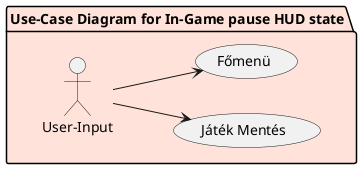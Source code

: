 @startuml UC_PauseHUD

package "Use-Case Diagram for In-Game pause HUD state" #ffe3da {

    left to right direction

    actor UserInput as "User-Input"

    (JatekMentes) as "Játék Mentés"
    (Fomenu) as "Főmenü"

    UserInput --> (JatekMentes)
    UserInput --> (Fomenu)
    
}

@enduml